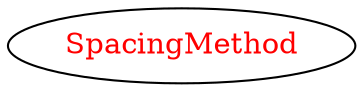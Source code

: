 digraph dependencyGraph {
 concentrate=true;
 ranksep="2.0";
 rankdir="LR"; 
 splines="ortho";
"SpacingMethod" [fontcolor="red"];
}